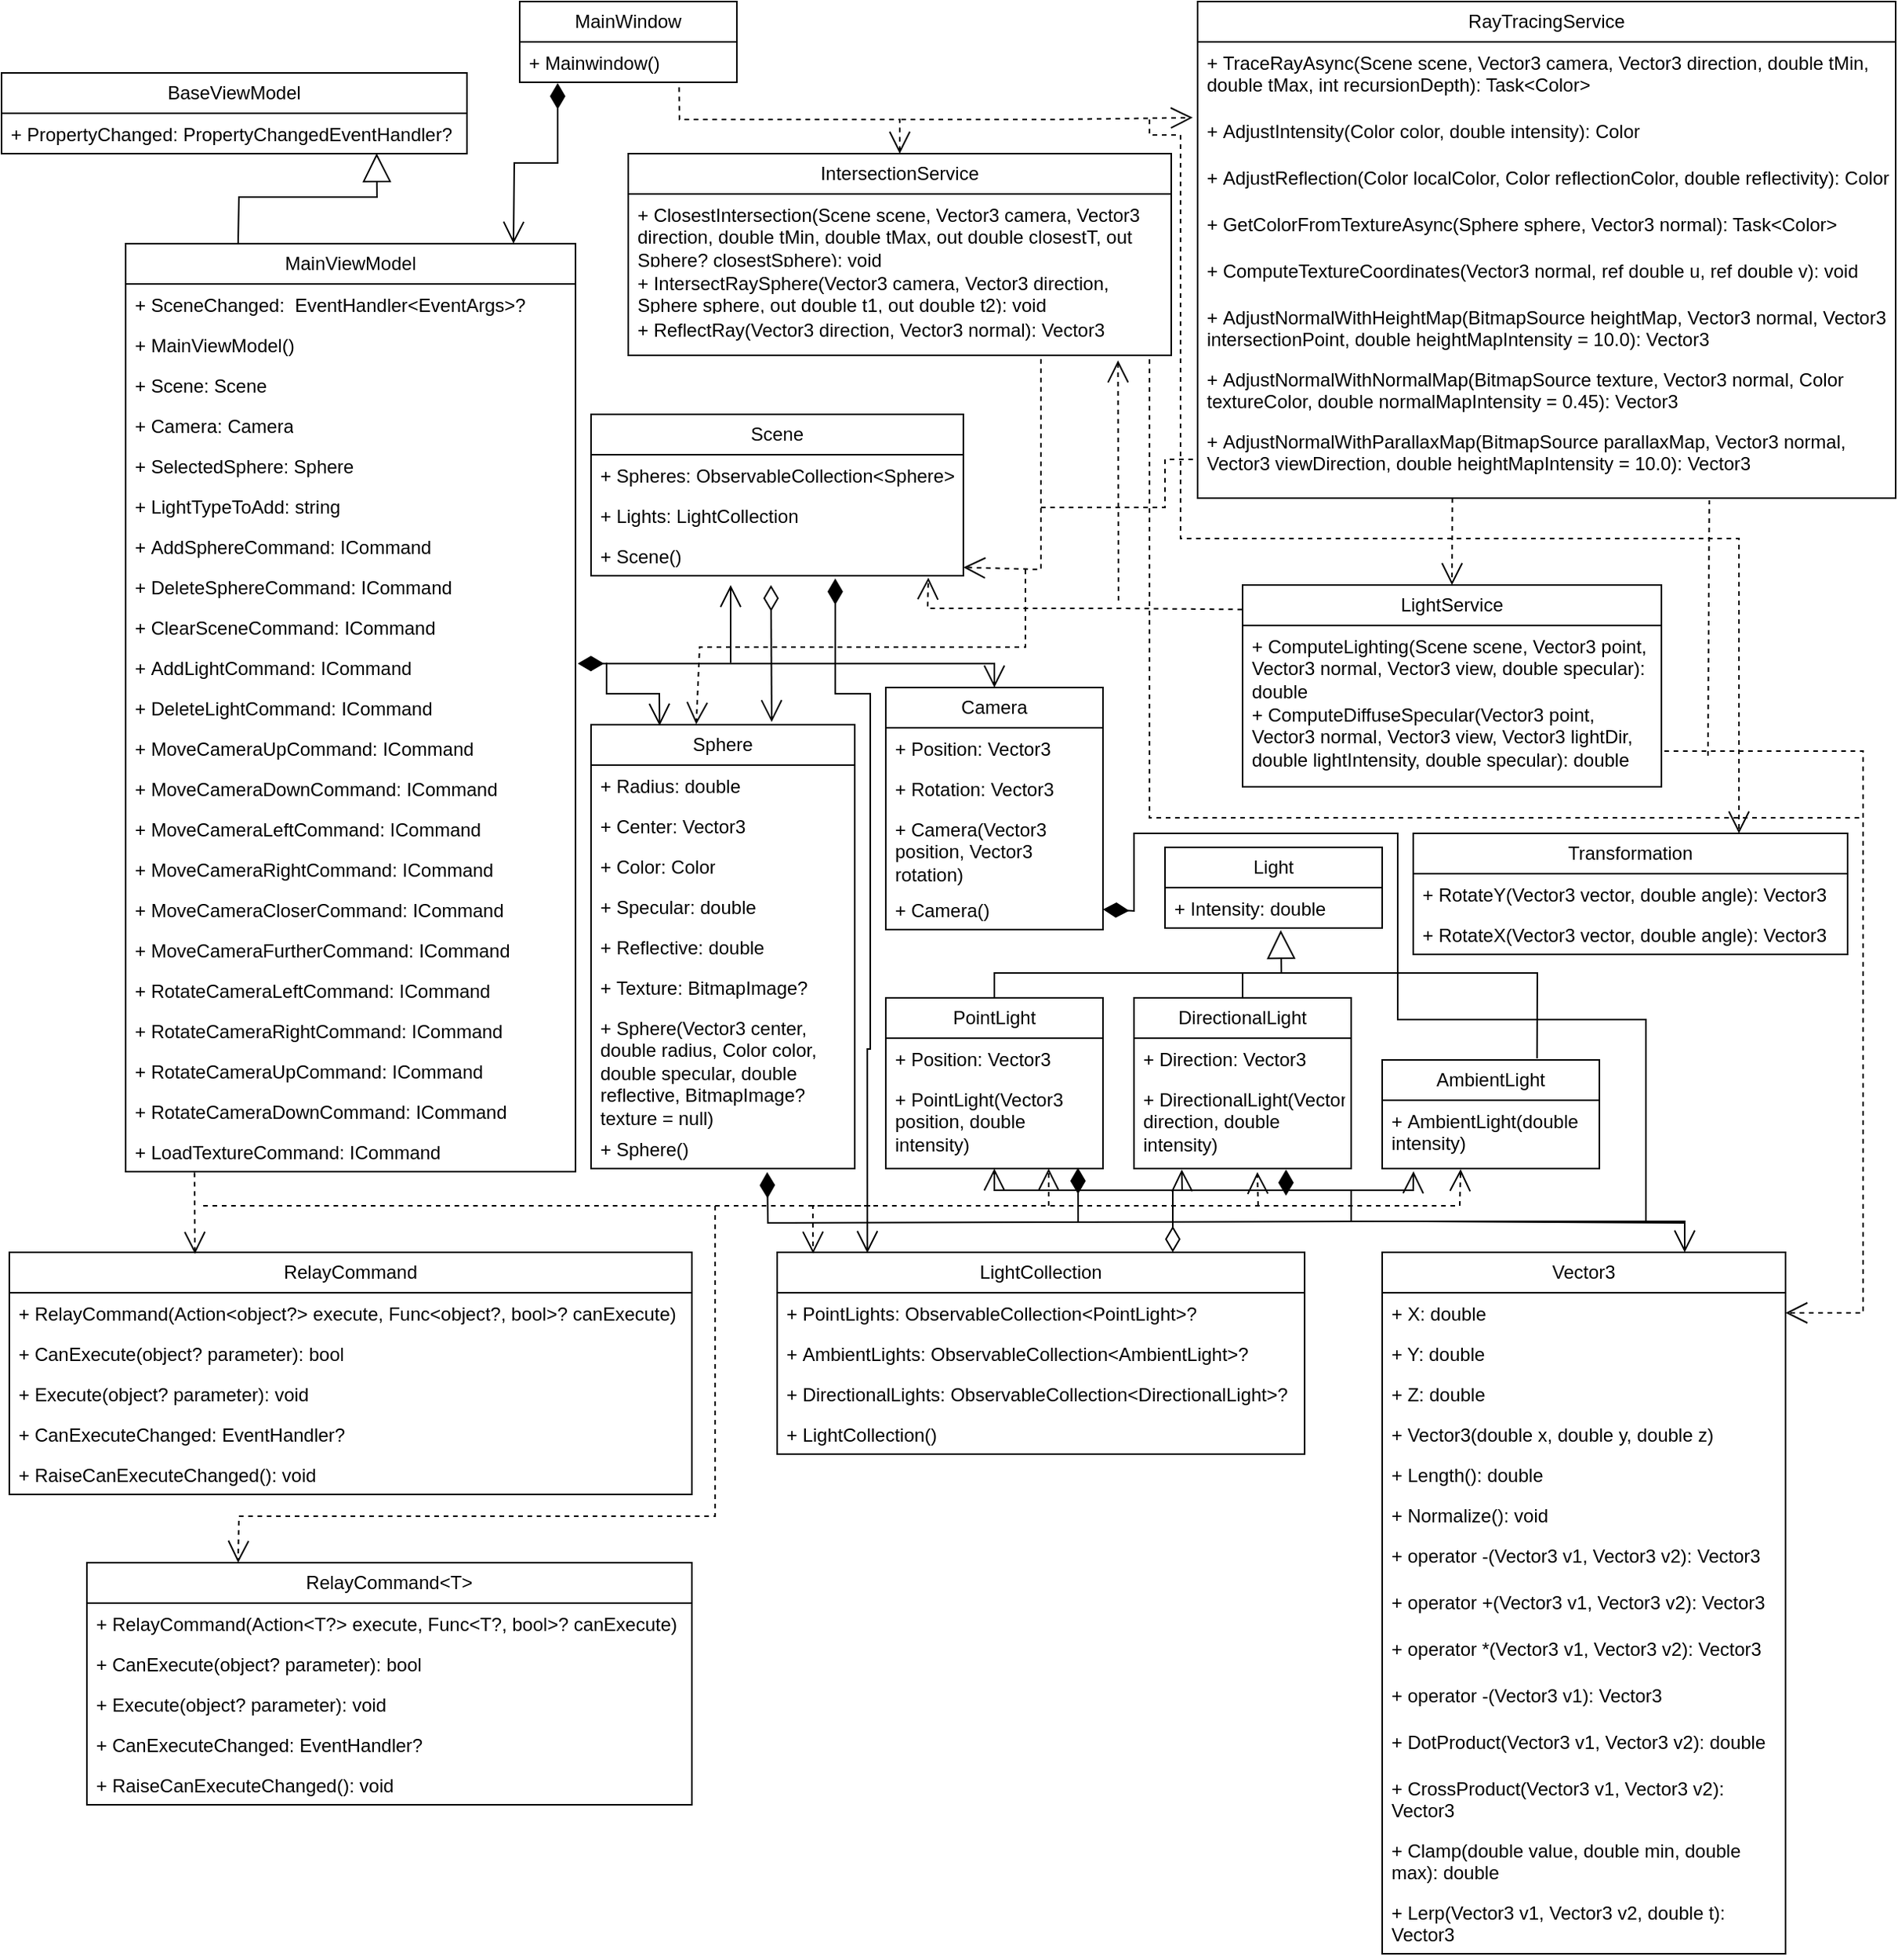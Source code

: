 <mxfile version="24.7.5">
  <diagram id="C5RBs43oDa-KdzZeNtuy" name="Page-1">
    <mxGraphModel dx="1595" dy="1095" grid="1" gridSize="10" guides="1" tooltips="1" connect="1" arrows="1" fold="1" page="1" pageScale="1" pageWidth="827" pageHeight="1169" math="0" shadow="0">
      <root>
        <mxCell id="WIyWlLk6GJQsqaUBKTNV-0" />
        <mxCell id="WIyWlLk6GJQsqaUBKTNV-1" parent="WIyWlLk6GJQsqaUBKTNV-0" />
        <mxCell id="JTHqgM4O7aG-Oe8vb5In-0" value="MainWindow" style="swimlane;fontStyle=0;childLayout=stackLayout;horizontal=1;startSize=26;fillColor=none;horizontalStack=0;resizeParent=1;resizeParentMax=0;resizeLast=0;collapsible=1;marginBottom=0;whiteSpace=wrap;html=1;" parent="WIyWlLk6GJQsqaUBKTNV-1" vertex="1">
          <mxGeometry x="354" y="14" width="140" height="52" as="geometry" />
        </mxCell>
        <mxCell id="JTHqgM4O7aG-Oe8vb5In-1" value="+ Mainwindow()" style="text;strokeColor=none;fillColor=none;align=left;verticalAlign=top;spacingLeft=4;spacingRight=4;overflow=hidden;rotatable=0;points=[[0,0.5],[1,0.5]];portConstraint=eastwest;whiteSpace=wrap;html=1;" parent="JTHqgM4O7aG-Oe8vb5In-0" vertex="1">
          <mxGeometry y="26" width="140" height="26" as="geometry" />
        </mxCell>
        <mxCell id="JTHqgM4O7aG-Oe8vb5In-4" value="" style="endArrow=open;html=1;endSize=12;startArrow=diamondThin;startSize=14;startFill=1;edgeStyle=orthogonalEdgeStyle;align=left;verticalAlign=bottom;rounded=0;exitX=0.175;exitY=1.019;exitDx=0;exitDy=0;exitPerimeter=0;" parent="WIyWlLk6GJQsqaUBKTNV-1" source="JTHqgM4O7aG-Oe8vb5In-1" edge="1">
          <mxGeometry x="-1" y="3" relative="1" as="geometry">
            <mxPoint x="340" y="410" as="sourcePoint" />
            <mxPoint x="350" y="170" as="targetPoint" />
          </mxGeometry>
        </mxCell>
        <mxCell id="JTHqgM4O7aG-Oe8vb5In-5" value="MainViewModel" style="swimlane;fontStyle=0;childLayout=stackLayout;horizontal=1;startSize=26;fillColor=none;horizontalStack=0;resizeParent=1;resizeParentMax=0;resizeLast=0;collapsible=1;marginBottom=0;whiteSpace=wrap;html=1;" parent="WIyWlLk6GJQsqaUBKTNV-1" vertex="1">
          <mxGeometry x="100" y="170" width="290" height="598" as="geometry" />
        </mxCell>
        <mxCell id="JTHqgM4O7aG-Oe8vb5In-6" value="+&amp;nbsp;SceneChanged:&amp;nbsp;&amp;nbsp;EventHandler&amp;lt;EventArgs&amp;gt;?" style="text;strokeColor=none;fillColor=none;align=left;verticalAlign=top;spacingLeft=4;spacingRight=4;overflow=hidden;rotatable=0;points=[[0,0.5],[1,0.5]];portConstraint=eastwest;whiteSpace=wrap;html=1;" parent="JTHqgM4O7aG-Oe8vb5In-5" vertex="1">
          <mxGeometry y="26" width="290" height="26" as="geometry" />
        </mxCell>
        <mxCell id="JTHqgM4O7aG-Oe8vb5In-7" value="+&amp;nbsp;MainViewModel()" style="text;strokeColor=none;fillColor=none;align=left;verticalAlign=top;spacingLeft=4;spacingRight=4;overflow=hidden;rotatable=0;points=[[0,0.5],[1,0.5]];portConstraint=eastwest;whiteSpace=wrap;html=1;" parent="JTHqgM4O7aG-Oe8vb5In-5" vertex="1">
          <mxGeometry y="52" width="290" height="26" as="geometry" />
        </mxCell>
        <mxCell id="JTHqgM4O7aG-Oe8vb5In-8" value="+&amp;nbsp;Scene:&amp;nbsp;Scene" style="text;strokeColor=none;fillColor=none;align=left;verticalAlign=top;spacingLeft=4;spacingRight=4;overflow=hidden;rotatable=0;points=[[0,0.5],[1,0.5]];portConstraint=eastwest;whiteSpace=wrap;html=1;" parent="JTHqgM4O7aG-Oe8vb5In-5" vertex="1">
          <mxGeometry y="78" width="290" height="26" as="geometry" />
        </mxCell>
        <mxCell id="JTHqgM4O7aG-Oe8vb5In-25" value="+&amp;nbsp;Camera:&amp;nbsp;Camera" style="text;strokeColor=none;fillColor=none;align=left;verticalAlign=top;spacingLeft=4;spacingRight=4;overflow=hidden;rotatable=0;points=[[0,0.5],[1,0.5]];portConstraint=eastwest;whiteSpace=wrap;html=1;" parent="JTHqgM4O7aG-Oe8vb5In-5" vertex="1">
          <mxGeometry y="104" width="290" height="26" as="geometry" />
        </mxCell>
        <mxCell id="JTHqgM4O7aG-Oe8vb5In-26" value="+&amp;nbsp;SelectedSphere: Sphere" style="text;strokeColor=none;fillColor=none;align=left;verticalAlign=top;spacingLeft=4;spacingRight=4;overflow=hidden;rotatable=0;points=[[0,0.5],[1,0.5]];portConstraint=eastwest;whiteSpace=wrap;html=1;" parent="JTHqgM4O7aG-Oe8vb5In-5" vertex="1">
          <mxGeometry y="130" width="290" height="26" as="geometry" />
        </mxCell>
        <mxCell id="JTHqgM4O7aG-Oe8vb5In-27" value="+&amp;nbsp;LightTypeToAdd: string" style="text;strokeColor=none;fillColor=none;align=left;verticalAlign=top;spacingLeft=4;spacingRight=4;overflow=hidden;rotatable=0;points=[[0,0.5],[1,0.5]];portConstraint=eastwest;whiteSpace=wrap;html=1;" parent="JTHqgM4O7aG-Oe8vb5In-5" vertex="1">
          <mxGeometry y="156" width="290" height="26" as="geometry" />
        </mxCell>
        <mxCell id="JTHqgM4O7aG-Oe8vb5In-28" value="+&amp;nbsp;AddSphereCommand: ICommand" style="text;strokeColor=none;fillColor=none;align=left;verticalAlign=top;spacingLeft=4;spacingRight=4;overflow=hidden;rotatable=0;points=[[0,0.5],[1,0.5]];portConstraint=eastwest;whiteSpace=wrap;html=1;" parent="JTHqgM4O7aG-Oe8vb5In-5" vertex="1">
          <mxGeometry y="182" width="290" height="26" as="geometry" />
        </mxCell>
        <mxCell id="JTHqgM4O7aG-Oe8vb5In-29" value="+&amp;nbsp;DeleteSphereCommand: ICommand" style="text;strokeColor=none;fillColor=none;align=left;verticalAlign=top;spacingLeft=4;spacingRight=4;overflow=hidden;rotatable=0;points=[[0,0.5],[1,0.5]];portConstraint=eastwest;whiteSpace=wrap;html=1;" parent="JTHqgM4O7aG-Oe8vb5In-5" vertex="1">
          <mxGeometry y="208" width="290" height="26" as="geometry" />
        </mxCell>
        <mxCell id="JTHqgM4O7aG-Oe8vb5In-30" value="+&amp;nbsp;ClearSceneCommand: ICommand" style="text;strokeColor=none;fillColor=none;align=left;verticalAlign=top;spacingLeft=4;spacingRight=4;overflow=hidden;rotatable=0;points=[[0,0.5],[1,0.5]];portConstraint=eastwest;whiteSpace=wrap;html=1;" parent="JTHqgM4O7aG-Oe8vb5In-5" vertex="1">
          <mxGeometry y="234" width="290" height="26" as="geometry" />
        </mxCell>
        <mxCell id="JTHqgM4O7aG-Oe8vb5In-31" value="+&amp;nbsp;AddLightCommand: ICommand" style="text;strokeColor=none;fillColor=none;align=left;verticalAlign=top;spacingLeft=4;spacingRight=4;overflow=hidden;rotatable=0;points=[[0,0.5],[1,0.5]];portConstraint=eastwest;whiteSpace=wrap;html=1;" parent="JTHqgM4O7aG-Oe8vb5In-5" vertex="1">
          <mxGeometry y="260" width="290" height="26" as="geometry" />
        </mxCell>
        <mxCell id="JTHqgM4O7aG-Oe8vb5In-32" value="+&amp;nbsp;DeleteLightCommand: ICommand" style="text;strokeColor=none;fillColor=none;align=left;verticalAlign=top;spacingLeft=4;spacingRight=4;overflow=hidden;rotatable=0;points=[[0,0.5],[1,0.5]];portConstraint=eastwest;whiteSpace=wrap;html=1;" parent="JTHqgM4O7aG-Oe8vb5In-5" vertex="1">
          <mxGeometry y="286" width="290" height="26" as="geometry" />
        </mxCell>
        <mxCell id="JTHqgM4O7aG-Oe8vb5In-33" value="+&amp;nbsp;MoveCameraUpCommand: ICommand" style="text;strokeColor=none;fillColor=none;align=left;verticalAlign=top;spacingLeft=4;spacingRight=4;overflow=hidden;rotatable=0;points=[[0,0.5],[1,0.5]];portConstraint=eastwest;whiteSpace=wrap;html=1;" parent="JTHqgM4O7aG-Oe8vb5In-5" vertex="1">
          <mxGeometry y="312" width="290" height="26" as="geometry" />
        </mxCell>
        <mxCell id="JTHqgM4O7aG-Oe8vb5In-34" value="+&amp;nbsp;MoveCameraDownCommand: ICommand" style="text;strokeColor=none;fillColor=none;align=left;verticalAlign=top;spacingLeft=4;spacingRight=4;overflow=hidden;rotatable=0;points=[[0,0.5],[1,0.5]];portConstraint=eastwest;whiteSpace=wrap;html=1;" parent="JTHqgM4O7aG-Oe8vb5In-5" vertex="1">
          <mxGeometry y="338" width="290" height="26" as="geometry" />
        </mxCell>
        <mxCell id="JTHqgM4O7aG-Oe8vb5In-35" value="+&amp;nbsp;MoveCameraLeftCommand: ICommand" style="text;strokeColor=none;fillColor=none;align=left;verticalAlign=top;spacingLeft=4;spacingRight=4;overflow=hidden;rotatable=0;points=[[0,0.5],[1,0.5]];portConstraint=eastwest;whiteSpace=wrap;html=1;" parent="JTHqgM4O7aG-Oe8vb5In-5" vertex="1">
          <mxGeometry y="364" width="290" height="26" as="geometry" />
        </mxCell>
        <mxCell id="JTHqgM4O7aG-Oe8vb5In-36" value="+&amp;nbsp;MoveCameraRightCommand: ICommand" style="text;strokeColor=none;fillColor=none;align=left;verticalAlign=top;spacingLeft=4;spacingRight=4;overflow=hidden;rotatable=0;points=[[0,0.5],[1,0.5]];portConstraint=eastwest;whiteSpace=wrap;html=1;" parent="JTHqgM4O7aG-Oe8vb5In-5" vertex="1">
          <mxGeometry y="390" width="290" height="26" as="geometry" />
        </mxCell>
        <mxCell id="JTHqgM4O7aG-Oe8vb5In-37" value="+&amp;nbsp;MoveCameraCloserCommand: ICommand" style="text;strokeColor=none;fillColor=none;align=left;verticalAlign=top;spacingLeft=4;spacingRight=4;overflow=hidden;rotatable=0;points=[[0,0.5],[1,0.5]];portConstraint=eastwest;whiteSpace=wrap;html=1;" parent="JTHqgM4O7aG-Oe8vb5In-5" vertex="1">
          <mxGeometry y="416" width="290" height="26" as="geometry" />
        </mxCell>
        <mxCell id="JTHqgM4O7aG-Oe8vb5In-38" value="+&amp;nbsp;MoveCameraFurtherCommand: ICommand" style="text;strokeColor=none;fillColor=none;align=left;verticalAlign=top;spacingLeft=4;spacingRight=4;overflow=hidden;rotatable=0;points=[[0,0.5],[1,0.5]];portConstraint=eastwest;whiteSpace=wrap;html=1;" parent="JTHqgM4O7aG-Oe8vb5In-5" vertex="1">
          <mxGeometry y="442" width="290" height="26" as="geometry" />
        </mxCell>
        <mxCell id="JTHqgM4O7aG-Oe8vb5In-39" value="+&amp;nbsp;RotateCameraLeftCommand: ICommand" style="text;strokeColor=none;fillColor=none;align=left;verticalAlign=top;spacingLeft=4;spacingRight=4;overflow=hidden;rotatable=0;points=[[0,0.5],[1,0.5]];portConstraint=eastwest;whiteSpace=wrap;html=1;" parent="JTHqgM4O7aG-Oe8vb5In-5" vertex="1">
          <mxGeometry y="468" width="290" height="26" as="geometry" />
        </mxCell>
        <mxCell id="JTHqgM4O7aG-Oe8vb5In-40" value="+&amp;nbsp;RotateCameraRightCommand: ICommand" style="text;strokeColor=none;fillColor=none;align=left;verticalAlign=top;spacingLeft=4;spacingRight=4;overflow=hidden;rotatable=0;points=[[0,0.5],[1,0.5]];portConstraint=eastwest;whiteSpace=wrap;html=1;" parent="JTHqgM4O7aG-Oe8vb5In-5" vertex="1">
          <mxGeometry y="494" width="290" height="26" as="geometry" />
        </mxCell>
        <mxCell id="JTHqgM4O7aG-Oe8vb5In-41" value="+&amp;nbsp;RotateCameraUpCommand: ICommand" style="text;strokeColor=none;fillColor=none;align=left;verticalAlign=top;spacingLeft=4;spacingRight=4;overflow=hidden;rotatable=0;points=[[0,0.5],[1,0.5]];portConstraint=eastwest;whiteSpace=wrap;html=1;" parent="JTHqgM4O7aG-Oe8vb5In-5" vertex="1">
          <mxGeometry y="520" width="290" height="26" as="geometry" />
        </mxCell>
        <mxCell id="JTHqgM4O7aG-Oe8vb5In-42" value="+&amp;nbsp;RotateCameraDownCommand: ICommand" style="text;strokeColor=none;fillColor=none;align=left;verticalAlign=top;spacingLeft=4;spacingRight=4;overflow=hidden;rotatable=0;points=[[0,0.5],[1,0.5]];portConstraint=eastwest;whiteSpace=wrap;html=1;" parent="JTHqgM4O7aG-Oe8vb5In-5" vertex="1">
          <mxGeometry y="546" width="290" height="26" as="geometry" />
        </mxCell>
        <mxCell id="JTHqgM4O7aG-Oe8vb5In-43" value="+&amp;nbsp;LoadTextureCommand: ICommand" style="text;strokeColor=none;fillColor=none;align=left;verticalAlign=top;spacingLeft=4;spacingRight=4;overflow=hidden;rotatable=0;points=[[0,0.5],[1,0.5]];portConstraint=eastwest;whiteSpace=wrap;html=1;" parent="JTHqgM4O7aG-Oe8vb5In-5" vertex="1">
          <mxGeometry y="572" width="290" height="26" as="geometry" />
        </mxCell>
        <mxCell id="JTHqgM4O7aG-Oe8vb5In-9" value="IntersectionService" style="swimlane;fontStyle=0;childLayout=stackLayout;horizontal=1;startSize=26;fillColor=none;horizontalStack=0;resizeParent=1;resizeParentMax=0;resizeLast=0;collapsible=1;marginBottom=0;whiteSpace=wrap;html=1;" parent="WIyWlLk6GJQsqaUBKTNV-1" vertex="1">
          <mxGeometry x="424" y="112" width="350" height="130" as="geometry" />
        </mxCell>
        <mxCell id="JTHqgM4O7aG-Oe8vb5In-10" value="+&amp;nbsp;&lt;span style=&quot;background-color: initial;&quot;&gt;ClosestIntersection(Scene scene, Vector3 camera, Vector3 direction, double tMin, double tMax, out double closestT, out Sphere? closestSphere): void&lt;/span&gt;&lt;div&gt;&amp;nbsp; &amp;nbsp; &amp;nbsp; &amp;nbsp;&amp;nbsp;&lt;/div&gt;" style="text;strokeColor=none;fillColor=none;align=left;verticalAlign=top;spacingLeft=4;spacingRight=4;overflow=hidden;rotatable=0;points=[[0,0.5],[1,0.5]];portConstraint=eastwest;whiteSpace=wrap;html=1;" parent="JTHqgM4O7aG-Oe8vb5In-9" vertex="1">
          <mxGeometry y="26" width="350" height="44" as="geometry" />
        </mxCell>
        <mxCell id="JTHqgM4O7aG-Oe8vb5In-11" value="+&amp;nbsp;IntersectRaySphere(Vector3 camera, Vector3 direction, Sphere sphere, out double t1, out double t2): void" style="text;strokeColor=none;fillColor=none;align=left;verticalAlign=top;spacingLeft=4;spacingRight=4;overflow=hidden;rotatable=0;points=[[0,0.5],[1,0.5]];portConstraint=eastwest;whiteSpace=wrap;html=1;" parent="JTHqgM4O7aG-Oe8vb5In-9" vertex="1">
          <mxGeometry y="70" width="350" height="30" as="geometry" />
        </mxCell>
        <mxCell id="JTHqgM4O7aG-Oe8vb5In-12" value="+&amp;nbsp;ReflectRay(Vector3 direction, Vector3 normal): Vector3" style="text;strokeColor=none;fillColor=none;align=left;verticalAlign=top;spacingLeft=4;spacingRight=4;overflow=hidden;rotatable=0;points=[[0,0.5],[1,0.5]];portConstraint=eastwest;whiteSpace=wrap;html=1;" parent="JTHqgM4O7aG-Oe8vb5In-9" vertex="1">
          <mxGeometry y="100" width="350" height="30" as="geometry" />
        </mxCell>
        <mxCell id="JTHqgM4O7aG-Oe8vb5In-13" value="RayTracingService" style="swimlane;fontStyle=0;childLayout=stackLayout;horizontal=1;startSize=26;fillColor=none;horizontalStack=0;resizeParent=1;resizeParentMax=0;resizeLast=0;collapsible=1;marginBottom=0;whiteSpace=wrap;html=1;" parent="WIyWlLk6GJQsqaUBKTNV-1" vertex="1">
          <mxGeometry x="791" y="14" width="450" height="320" as="geometry" />
        </mxCell>
        <mxCell id="JTHqgM4O7aG-Oe8vb5In-14" value="+&amp;nbsp;TraceRayAsync(Scene scene, Vector3 camera, Vector3 direction, double tMin, double tMax, int recursionDepth): Task&amp;lt;Color&amp;gt;" style="text;strokeColor=none;fillColor=none;align=left;verticalAlign=top;spacingLeft=4;spacingRight=4;overflow=hidden;rotatable=0;points=[[0,0.5],[1,0.5]];portConstraint=eastwest;whiteSpace=wrap;html=1;" parent="JTHqgM4O7aG-Oe8vb5In-13" vertex="1">
          <mxGeometry y="26" width="450" height="44" as="geometry" />
        </mxCell>
        <mxCell id="uJe-dUnCVkuec9t_1jfI-3" value="+&amp;nbsp;AdjustIntensity(Color color, double intensity): Color" style="text;strokeColor=none;fillColor=none;align=left;verticalAlign=top;spacingLeft=4;spacingRight=4;overflow=hidden;rotatable=0;points=[[0,0.5],[1,0.5]];portConstraint=eastwest;whiteSpace=wrap;html=1;" vertex="1" parent="JTHqgM4O7aG-Oe8vb5In-13">
          <mxGeometry y="70" width="450" height="30" as="geometry" />
        </mxCell>
        <mxCell id="uJe-dUnCVkuec9t_1jfI-4" value="+&amp;nbsp;AdjustReflection(Color localColor, Color reflectionColor, double reflectivity): Color" style="text;strokeColor=none;fillColor=none;align=left;verticalAlign=top;spacingLeft=4;spacingRight=4;overflow=hidden;rotatable=0;points=[[0,0.5],[1,0.5]];portConstraint=eastwest;whiteSpace=wrap;html=1;" vertex="1" parent="JTHqgM4O7aG-Oe8vb5In-13">
          <mxGeometry y="100" width="450" height="30" as="geometry" />
        </mxCell>
        <mxCell id="uJe-dUnCVkuec9t_1jfI-5" value="+&amp;nbsp;GetColorFromTextureAsync(Sphere sphere, Vector3 normal): Task&amp;lt;Color&amp;gt;" style="text;strokeColor=none;fillColor=none;align=left;verticalAlign=top;spacingLeft=4;spacingRight=4;overflow=hidden;rotatable=0;points=[[0,0.5],[1,0.5]];portConstraint=eastwest;whiteSpace=wrap;html=1;" vertex="1" parent="JTHqgM4O7aG-Oe8vb5In-13">
          <mxGeometry y="130" width="450" height="30" as="geometry" />
        </mxCell>
        <mxCell id="uJe-dUnCVkuec9t_1jfI-6" value="+&amp;nbsp;ComputeTextureCoordinates(Vector3 normal, ref double u, ref double v): void" style="text;strokeColor=none;fillColor=none;align=left;verticalAlign=top;spacingLeft=4;spacingRight=4;overflow=hidden;rotatable=0;points=[[0,0.5],[1,0.5]];portConstraint=eastwest;whiteSpace=wrap;html=1;" vertex="1" parent="JTHqgM4O7aG-Oe8vb5In-13">
          <mxGeometry y="160" width="450" height="30" as="geometry" />
        </mxCell>
        <mxCell id="uJe-dUnCVkuec9t_1jfI-7" value="+&amp;nbsp;AdjustNormalWithHeightMap(BitmapSource heightMap, Vector3 normal, Vector3 intersectionPoint, double heightMapIntensity = 10.0): Vector3" style="text;strokeColor=none;fillColor=none;align=left;verticalAlign=top;spacingLeft=4;spacingRight=4;overflow=hidden;rotatable=0;points=[[0,0.5],[1,0.5]];portConstraint=eastwest;whiteSpace=wrap;html=1;" vertex="1" parent="JTHqgM4O7aG-Oe8vb5In-13">
          <mxGeometry y="190" width="450" height="40" as="geometry" />
        </mxCell>
        <mxCell id="uJe-dUnCVkuec9t_1jfI-8" value="+&amp;nbsp;AdjustNormalWithNormalMap(BitmapSource texture, Vector3 normal, Color textureColor, double normalMapIntensity = 0.45): Vector3" style="text;strokeColor=none;fillColor=none;align=left;verticalAlign=top;spacingLeft=4;spacingRight=4;overflow=hidden;rotatable=0;points=[[0,0.5],[1,0.5]];portConstraint=eastwest;whiteSpace=wrap;html=1;" vertex="1" parent="JTHqgM4O7aG-Oe8vb5In-13">
          <mxGeometry y="230" width="450" height="40" as="geometry" />
        </mxCell>
        <mxCell id="uJe-dUnCVkuec9t_1jfI-9" value="+&amp;nbsp;AdjustNormalWithParallaxMap(BitmapSource parallaxMap, Vector3 normal, Vector3 viewDirection, double heightMapIntensity = 10.0): Vector3" style="text;strokeColor=none;fillColor=none;align=left;verticalAlign=top;spacingLeft=4;spacingRight=4;overflow=hidden;rotatable=0;points=[[0,0.5],[1,0.5]];portConstraint=eastwest;whiteSpace=wrap;html=1;" vertex="1" parent="JTHqgM4O7aG-Oe8vb5In-13">
          <mxGeometry y="270" width="450" height="50" as="geometry" />
        </mxCell>
        <mxCell id="JTHqgM4O7aG-Oe8vb5In-17" value="" style="endArrow=open;endSize=12;dashed=1;html=1;rounded=0;exitX=0.734;exitY=1.123;exitDx=0;exitDy=0;exitPerimeter=0;entryX=0.5;entryY=0;entryDx=0;entryDy=0;" parent="WIyWlLk6GJQsqaUBKTNV-1" source="JTHqgM4O7aG-Oe8vb5In-1" target="JTHqgM4O7aG-Oe8vb5In-9" edge="1">
          <mxGeometry width="160" relative="1" as="geometry">
            <mxPoint x="380" y="260" as="sourcePoint" />
            <mxPoint x="540" y="260" as="targetPoint" />
            <Array as="points">
              <mxPoint x="457" y="90" />
              <mxPoint x="599" y="90" />
            </Array>
          </mxGeometry>
        </mxCell>
        <mxCell id="JTHqgM4O7aG-Oe8vb5In-18" value="" style="endArrow=open;endSize=12;dashed=1;html=1;rounded=0;entryX=-0.007;entryY=0.16;entryDx=0;entryDy=0;entryPerimeter=0;" parent="WIyWlLk6GJQsqaUBKTNV-1" target="uJe-dUnCVkuec9t_1jfI-3" edge="1">
          <mxGeometry width="160" relative="1" as="geometry">
            <mxPoint x="600" y="90" as="sourcePoint" />
            <mxPoint x="700" y="40" as="targetPoint" />
            <Array as="points">
              <mxPoint x="700" y="90" />
            </Array>
          </mxGeometry>
        </mxCell>
        <mxCell id="JTHqgM4O7aG-Oe8vb5In-19" value="BaseViewModel" style="swimlane;fontStyle=0;childLayout=stackLayout;horizontal=1;startSize=26;fillColor=none;horizontalStack=0;resizeParent=1;resizeParentMax=0;resizeLast=0;collapsible=1;marginBottom=0;whiteSpace=wrap;html=1;" parent="WIyWlLk6GJQsqaUBKTNV-1" vertex="1">
          <mxGeometry x="20" y="60" width="300" height="52" as="geometry" />
        </mxCell>
        <mxCell id="JTHqgM4O7aG-Oe8vb5In-20" value="+&amp;nbsp;PropertyChanged: PropertyChangedEventHandler?" style="text;strokeColor=none;fillColor=none;align=left;verticalAlign=top;spacingLeft=4;spacingRight=4;overflow=hidden;rotatable=0;points=[[0,0.5],[1,0.5]];portConstraint=eastwest;whiteSpace=wrap;html=1;" parent="JTHqgM4O7aG-Oe8vb5In-19" vertex="1">
          <mxGeometry y="26" width="300" height="26" as="geometry" />
        </mxCell>
        <mxCell id="JTHqgM4O7aG-Oe8vb5In-23" value="" style="endArrow=block;endSize=16;endFill=0;html=1;rounded=0;entryX=0.806;entryY=0.991;entryDx=0;entryDy=0;entryPerimeter=0;exitX=0.25;exitY=0;exitDx=0;exitDy=0;" parent="WIyWlLk6GJQsqaUBKTNV-1" source="JTHqgM4O7aG-Oe8vb5In-5" target="JTHqgM4O7aG-Oe8vb5In-20" edge="1">
          <mxGeometry width="160" relative="1" as="geometry">
            <mxPoint x="250" y="270" as="sourcePoint" />
            <mxPoint x="410" y="270" as="targetPoint" />
            <Array as="points">
              <mxPoint x="173" y="140" />
              <mxPoint x="262" y="140" />
            </Array>
          </mxGeometry>
        </mxCell>
        <mxCell id="JTHqgM4O7aG-Oe8vb5In-44" value="Scene" style="swimlane;fontStyle=0;childLayout=stackLayout;horizontal=1;startSize=26;fillColor=none;horizontalStack=0;resizeParent=1;resizeParentMax=0;resizeLast=0;collapsible=1;marginBottom=0;whiteSpace=wrap;html=1;" parent="WIyWlLk6GJQsqaUBKTNV-1" vertex="1">
          <mxGeometry x="400" y="280" width="240" height="104" as="geometry" />
        </mxCell>
        <mxCell id="JTHqgM4O7aG-Oe8vb5In-45" value="+&amp;nbsp;Spheres:&amp;nbsp;ObservableCollection&amp;lt;Sphere&amp;gt;" style="text;strokeColor=none;fillColor=none;align=left;verticalAlign=top;spacingLeft=4;spacingRight=4;overflow=hidden;rotatable=0;points=[[0,0.5],[1,0.5]];portConstraint=eastwest;whiteSpace=wrap;html=1;" parent="JTHqgM4O7aG-Oe8vb5In-44" vertex="1">
          <mxGeometry y="26" width="240" height="26" as="geometry" />
        </mxCell>
        <mxCell id="JTHqgM4O7aG-Oe8vb5In-46" value="+&amp;nbsp;Lights: LightCollection" style="text;strokeColor=none;fillColor=none;align=left;verticalAlign=top;spacingLeft=4;spacingRight=4;overflow=hidden;rotatable=0;points=[[0,0.5],[1,0.5]];portConstraint=eastwest;whiteSpace=wrap;html=1;" parent="JTHqgM4O7aG-Oe8vb5In-44" vertex="1">
          <mxGeometry y="52" width="240" height="26" as="geometry" />
        </mxCell>
        <mxCell id="F7UIVRUvbUP-5xX48rUN-0" value="+&amp;nbsp;Scene()" style="text;strokeColor=none;fillColor=none;align=left;verticalAlign=top;spacingLeft=4;spacingRight=4;overflow=hidden;rotatable=0;points=[[0,0.5],[1,0.5]];portConstraint=eastwest;whiteSpace=wrap;html=1;" parent="JTHqgM4O7aG-Oe8vb5In-44" vertex="1">
          <mxGeometry y="78" width="240" height="26" as="geometry" />
        </mxCell>
        <mxCell id="JTHqgM4O7aG-Oe8vb5In-48" value="Camera" style="swimlane;fontStyle=0;childLayout=stackLayout;horizontal=1;startSize=26;fillColor=none;horizontalStack=0;resizeParent=1;resizeParentMax=0;resizeLast=0;collapsible=1;marginBottom=0;whiteSpace=wrap;html=1;" parent="WIyWlLk6GJQsqaUBKTNV-1" vertex="1">
          <mxGeometry x="590" y="456" width="140" height="156" as="geometry" />
        </mxCell>
        <mxCell id="JTHqgM4O7aG-Oe8vb5In-49" value="+&amp;nbsp;Position: Vector3" style="text;strokeColor=none;fillColor=none;align=left;verticalAlign=top;spacingLeft=4;spacingRight=4;overflow=hidden;rotatable=0;points=[[0,0.5],[1,0.5]];portConstraint=eastwest;whiteSpace=wrap;html=1;" parent="JTHqgM4O7aG-Oe8vb5In-48" vertex="1">
          <mxGeometry y="26" width="140" height="26" as="geometry" />
        </mxCell>
        <mxCell id="JTHqgM4O7aG-Oe8vb5In-50" value="+&amp;nbsp;Rotation: Vector3" style="text;strokeColor=none;fillColor=none;align=left;verticalAlign=top;spacingLeft=4;spacingRight=4;overflow=hidden;rotatable=0;points=[[0,0.5],[1,0.5]];portConstraint=eastwest;whiteSpace=wrap;html=1;" parent="JTHqgM4O7aG-Oe8vb5In-48" vertex="1">
          <mxGeometry y="52" width="140" height="26" as="geometry" />
        </mxCell>
        <mxCell id="JTHqgM4O7aG-Oe8vb5In-51" value="+&amp;nbsp;Camera(Vector3 position, Vector3 rotation)" style="text;strokeColor=none;fillColor=none;align=left;verticalAlign=top;spacingLeft=4;spacingRight=4;overflow=hidden;rotatable=0;points=[[0,0.5],[1,0.5]];portConstraint=eastwest;whiteSpace=wrap;html=1;" parent="JTHqgM4O7aG-Oe8vb5In-48" vertex="1">
          <mxGeometry y="78" width="140" height="52" as="geometry" />
        </mxCell>
        <mxCell id="JTHqgM4O7aG-Oe8vb5In-79" value="+ Camera()" style="text;strokeColor=none;fillColor=none;align=left;verticalAlign=top;spacingLeft=4;spacingRight=4;overflow=hidden;rotatable=0;points=[[0,0.5],[1,0.5]];portConstraint=eastwest;whiteSpace=wrap;html=1;" parent="JTHqgM4O7aG-Oe8vb5In-48" vertex="1">
          <mxGeometry y="130" width="140" height="26" as="geometry" />
        </mxCell>
        <mxCell id="JTHqgM4O7aG-Oe8vb5In-52" value="Sphere" style="swimlane;fontStyle=0;childLayout=stackLayout;horizontal=1;startSize=26;fillColor=none;horizontalStack=0;resizeParent=1;resizeParentMax=0;resizeLast=0;collapsible=1;marginBottom=0;whiteSpace=wrap;html=1;" parent="WIyWlLk6GJQsqaUBKTNV-1" vertex="1">
          <mxGeometry x="400" y="480" width="170" height="286" as="geometry" />
        </mxCell>
        <mxCell id="JTHqgM4O7aG-Oe8vb5In-53" value="+&amp;nbsp;Radius: double" style="text;strokeColor=none;fillColor=none;align=left;verticalAlign=top;spacingLeft=4;spacingRight=4;overflow=hidden;rotatable=0;points=[[0,0.5],[1,0.5]];portConstraint=eastwest;whiteSpace=wrap;html=1;" parent="JTHqgM4O7aG-Oe8vb5In-52" vertex="1">
          <mxGeometry y="26" width="170" height="26" as="geometry" />
        </mxCell>
        <mxCell id="JTHqgM4O7aG-Oe8vb5In-106" value="+&amp;nbsp;Center: Vector3" style="text;strokeColor=none;fillColor=none;align=left;verticalAlign=top;spacingLeft=4;spacingRight=4;overflow=hidden;rotatable=0;points=[[0,0.5],[1,0.5]];portConstraint=eastwest;whiteSpace=wrap;html=1;" parent="JTHqgM4O7aG-Oe8vb5In-52" vertex="1">
          <mxGeometry y="52" width="170" height="26" as="geometry" />
        </mxCell>
        <mxCell id="JTHqgM4O7aG-Oe8vb5In-107" value="+&amp;nbsp;Color:&amp;nbsp;Color" style="text;strokeColor=none;fillColor=none;align=left;verticalAlign=top;spacingLeft=4;spacingRight=4;overflow=hidden;rotatable=0;points=[[0,0.5],[1,0.5]];portConstraint=eastwest;whiteSpace=wrap;html=1;" parent="JTHqgM4O7aG-Oe8vb5In-52" vertex="1">
          <mxGeometry y="78" width="170" height="26" as="geometry" />
        </mxCell>
        <mxCell id="JTHqgM4O7aG-Oe8vb5In-108" value="+&amp;nbsp;Specular: double" style="text;strokeColor=none;fillColor=none;align=left;verticalAlign=top;spacingLeft=4;spacingRight=4;overflow=hidden;rotatable=0;points=[[0,0.5],[1,0.5]];portConstraint=eastwest;whiteSpace=wrap;html=1;" parent="JTHqgM4O7aG-Oe8vb5In-52" vertex="1">
          <mxGeometry y="104" width="170" height="26" as="geometry" />
        </mxCell>
        <mxCell id="JTHqgM4O7aG-Oe8vb5In-109" value="+&amp;nbsp;Reflective: double" style="text;strokeColor=none;fillColor=none;align=left;verticalAlign=top;spacingLeft=4;spacingRight=4;overflow=hidden;rotatable=0;points=[[0,0.5],[1,0.5]];portConstraint=eastwest;whiteSpace=wrap;html=1;" parent="JTHqgM4O7aG-Oe8vb5In-52" vertex="1">
          <mxGeometry y="130" width="170" height="26" as="geometry" />
        </mxCell>
        <mxCell id="JTHqgM4O7aG-Oe8vb5In-111" value="+&amp;nbsp;Texture: BitmapImage?" style="text;strokeColor=none;fillColor=none;align=left;verticalAlign=top;spacingLeft=4;spacingRight=4;overflow=hidden;rotatable=0;points=[[0,0.5],[1,0.5]];portConstraint=eastwest;whiteSpace=wrap;html=1;" parent="JTHqgM4O7aG-Oe8vb5In-52" vertex="1">
          <mxGeometry y="156" width="170" height="26" as="geometry" />
        </mxCell>
        <mxCell id="F7UIVRUvbUP-5xX48rUN-37" value="+&amp;nbsp;Sphere(Vector3 center, double radius, Color color, double specular, double reflective, BitmapImage? texture = null)" style="text;strokeColor=none;fillColor=none;align=left;verticalAlign=top;spacingLeft=4;spacingRight=4;overflow=hidden;rotatable=0;points=[[0,0.5],[1,0.5]];portConstraint=eastwest;whiteSpace=wrap;html=1;" parent="JTHqgM4O7aG-Oe8vb5In-52" vertex="1">
          <mxGeometry y="182" width="170" height="78" as="geometry" />
        </mxCell>
        <mxCell id="F7UIVRUvbUP-5xX48rUN-38" value="+&amp;nbsp;Sphere()" style="text;strokeColor=none;fillColor=none;align=left;verticalAlign=top;spacingLeft=4;spacingRight=4;overflow=hidden;rotatable=0;points=[[0,0.5],[1,0.5]];portConstraint=eastwest;whiteSpace=wrap;html=1;" parent="JTHqgM4O7aG-Oe8vb5In-52" vertex="1">
          <mxGeometry y="260" width="170" height="26" as="geometry" />
        </mxCell>
        <mxCell id="JTHqgM4O7aG-Oe8vb5In-56" value="LightCollection" style="swimlane;fontStyle=0;childLayout=stackLayout;horizontal=1;startSize=26;fillColor=none;horizontalStack=0;resizeParent=1;resizeParentMax=0;resizeLast=0;collapsible=1;marginBottom=0;whiteSpace=wrap;html=1;" parent="WIyWlLk6GJQsqaUBKTNV-1" vertex="1">
          <mxGeometry x="520" y="820" width="340" height="130" as="geometry" />
        </mxCell>
        <mxCell id="JTHqgM4O7aG-Oe8vb5In-57" value="+&amp;nbsp;PointLights:&amp;nbsp;ObservableCollection&amp;lt;PointLight&amp;gt;?" style="text;strokeColor=none;fillColor=none;align=left;verticalAlign=top;spacingLeft=4;spacingRight=4;overflow=hidden;rotatable=0;points=[[0,0.5],[1,0.5]];portConstraint=eastwest;whiteSpace=wrap;html=1;" parent="JTHqgM4O7aG-Oe8vb5In-56" vertex="1">
          <mxGeometry y="26" width="340" height="26" as="geometry" />
        </mxCell>
        <mxCell id="JTHqgM4O7aG-Oe8vb5In-86" value="+&amp;nbsp;AmbientLights:&amp;nbsp;ObservableCollection&amp;lt;AmbientLight&amp;gt;?" style="text;strokeColor=none;fillColor=none;align=left;verticalAlign=top;spacingLeft=4;spacingRight=4;overflow=hidden;rotatable=0;points=[[0,0.5],[1,0.5]];portConstraint=eastwest;whiteSpace=wrap;html=1;" parent="JTHqgM4O7aG-Oe8vb5In-56" vertex="1">
          <mxGeometry y="52" width="340" height="26" as="geometry" />
        </mxCell>
        <mxCell id="JTHqgM4O7aG-Oe8vb5In-87" value="+&amp;nbsp;DirectionalLights:&amp;nbsp;ObservableCollection&amp;lt;DirectionalLight&amp;gt;?" style="text;strokeColor=none;fillColor=none;align=left;verticalAlign=top;spacingLeft=4;spacingRight=4;overflow=hidden;rotatable=0;points=[[0,0.5],[1,0.5]];portConstraint=eastwest;whiteSpace=wrap;html=1;" parent="JTHqgM4O7aG-Oe8vb5In-56" vertex="1">
          <mxGeometry y="78" width="340" height="26" as="geometry" />
        </mxCell>
        <mxCell id="F7UIVRUvbUP-5xX48rUN-30" value="+&amp;nbsp;LightCollection()" style="text;strokeColor=none;fillColor=none;align=left;verticalAlign=top;spacingLeft=4;spacingRight=4;overflow=hidden;rotatable=0;points=[[0,0.5],[1,0.5]];portConstraint=eastwest;whiteSpace=wrap;html=1;" parent="JTHqgM4O7aG-Oe8vb5In-56" vertex="1">
          <mxGeometry y="104" width="340" height="26" as="geometry" />
        </mxCell>
        <mxCell id="JTHqgM4O7aG-Oe8vb5In-60" value="" style="endArrow=open;html=1;endSize=12;startArrow=diamondThin;startSize=14;startFill=1;edgeStyle=orthogonalEdgeStyle;align=left;verticalAlign=bottom;rounded=0;entryX=0.5;entryY=0;entryDx=0;entryDy=0;exitX=1.005;exitY=0.408;exitDx=0;exitDy=0;exitPerimeter=0;" parent="WIyWlLk6GJQsqaUBKTNV-1" source="JTHqgM4O7aG-Oe8vb5In-31" target="JTHqgM4O7aG-Oe8vb5In-48" edge="1">
          <mxGeometry x="-0.889" y="-6" relative="1" as="geometry">
            <mxPoint x="420" y="600" as="sourcePoint" />
            <mxPoint x="580" y="600" as="targetPoint" />
            <mxPoint as="offset" />
          </mxGeometry>
        </mxCell>
        <mxCell id="JTHqgM4O7aG-Oe8vb5In-61" value="" style="endArrow=open;endFill=1;endSize=12;html=1;rounded=0;entryX=0.375;entryY=1.231;entryDx=0;entryDy=0;entryPerimeter=0;" parent="WIyWlLk6GJQsqaUBKTNV-1" target="F7UIVRUvbUP-5xX48rUN-0" edge="1">
          <mxGeometry width="160" relative="1" as="geometry">
            <mxPoint x="490" y="440" as="sourcePoint" />
            <mxPoint x="490" y="418" as="targetPoint" />
          </mxGeometry>
        </mxCell>
        <mxCell id="JTHqgM4O7aG-Oe8vb5In-62" value="" style="endArrow=open;endFill=1;endSize=12;html=1;rounded=0;entryX=0.26;entryY=0.002;entryDx=0;entryDy=0;entryPerimeter=0;" parent="WIyWlLk6GJQsqaUBKTNV-1" target="JTHqgM4O7aG-Oe8vb5In-52" edge="1">
          <mxGeometry width="160" relative="1" as="geometry">
            <mxPoint x="410" y="440" as="sourcePoint" />
            <mxPoint x="600" y="610" as="targetPoint" />
            <Array as="points">
              <mxPoint x="410" y="460" />
              <mxPoint x="444" y="460" />
            </Array>
          </mxGeometry>
        </mxCell>
        <mxCell id="JTHqgM4O7aG-Oe8vb5In-63" value="RelayCommand" style="swimlane;fontStyle=0;childLayout=stackLayout;horizontal=1;startSize=26;fillColor=none;horizontalStack=0;resizeParent=1;resizeParentMax=0;resizeLast=0;collapsible=1;marginBottom=0;whiteSpace=wrap;html=1;" parent="WIyWlLk6GJQsqaUBKTNV-1" vertex="1">
          <mxGeometry x="25" y="820" width="440" height="156" as="geometry" />
        </mxCell>
        <mxCell id="JTHqgM4O7aG-Oe8vb5In-64" value="+&amp;nbsp;RelayCommand(Action&amp;lt;object?&amp;gt; execute, Func&amp;lt;object?, bool&amp;gt;? canExecute)" style="text;strokeColor=none;fillColor=none;align=left;verticalAlign=top;spacingLeft=4;spacingRight=4;overflow=hidden;rotatable=0;points=[[0,0.5],[1,0.5]];portConstraint=eastwest;whiteSpace=wrap;html=1;" parent="JTHqgM4O7aG-Oe8vb5In-63" vertex="1">
          <mxGeometry y="26" width="440" height="26" as="geometry" />
        </mxCell>
        <mxCell id="JTHqgM4O7aG-Oe8vb5In-65" value="+&amp;nbsp;CanExecute(object? parameter): bool" style="text;strokeColor=none;fillColor=none;align=left;verticalAlign=top;spacingLeft=4;spacingRight=4;overflow=hidden;rotatable=0;points=[[0,0.5],[1,0.5]];portConstraint=eastwest;whiteSpace=wrap;html=1;" parent="JTHqgM4O7aG-Oe8vb5In-63" vertex="1">
          <mxGeometry y="52" width="440" height="26" as="geometry" />
        </mxCell>
        <mxCell id="JTHqgM4O7aG-Oe8vb5In-66" value="+&amp;nbsp;Execute(object? parameter): void" style="text;strokeColor=none;fillColor=none;align=left;verticalAlign=top;spacingLeft=4;spacingRight=4;overflow=hidden;rotatable=0;points=[[0,0.5],[1,0.5]];portConstraint=eastwest;whiteSpace=wrap;html=1;" parent="JTHqgM4O7aG-Oe8vb5In-63" vertex="1">
          <mxGeometry y="78" width="440" height="26" as="geometry" />
        </mxCell>
        <mxCell id="JTHqgM4O7aG-Oe8vb5In-68" value="+&amp;nbsp;CanExecuteChanged: EventHandler?" style="text;strokeColor=none;fillColor=none;align=left;verticalAlign=top;spacingLeft=4;spacingRight=4;overflow=hidden;rotatable=0;points=[[0,0.5],[1,0.5]];portConstraint=eastwest;whiteSpace=wrap;html=1;" parent="JTHqgM4O7aG-Oe8vb5In-63" vertex="1">
          <mxGeometry y="104" width="440" height="26" as="geometry" />
        </mxCell>
        <mxCell id="JTHqgM4O7aG-Oe8vb5In-69" value="+&amp;nbsp;RaiseCanExecuteChanged(): void" style="text;strokeColor=none;fillColor=none;align=left;verticalAlign=top;spacingLeft=4;spacingRight=4;overflow=hidden;rotatable=0;points=[[0,0.5],[1,0.5]];portConstraint=eastwest;whiteSpace=wrap;html=1;" parent="JTHqgM4O7aG-Oe8vb5In-63" vertex="1">
          <mxGeometry y="130" width="440" height="26" as="geometry" />
        </mxCell>
        <mxCell id="JTHqgM4O7aG-Oe8vb5In-67" value="" style="endArrow=open;endSize=12;dashed=1;html=1;rounded=0;exitX=0.153;exitY=1.026;exitDx=0;exitDy=0;exitPerimeter=0;entryX=0.272;entryY=0.006;entryDx=0;entryDy=0;entryPerimeter=0;" parent="WIyWlLk6GJQsqaUBKTNV-1" source="JTHqgM4O7aG-Oe8vb5In-43" target="JTHqgM4O7aG-Oe8vb5In-63" edge="1">
          <mxGeometry width="160" relative="1" as="geometry">
            <mxPoint x="350" y="830" as="sourcePoint" />
            <mxPoint x="510" y="830" as="targetPoint" />
          </mxGeometry>
        </mxCell>
        <mxCell id="JTHqgM4O7aG-Oe8vb5In-70" value="RelayCommand&amp;lt;T&amp;gt;" style="swimlane;fontStyle=0;childLayout=stackLayout;horizontal=1;startSize=26;fillColor=none;horizontalStack=0;resizeParent=1;resizeParentMax=0;resizeLast=0;collapsible=1;marginBottom=0;whiteSpace=wrap;html=1;" parent="WIyWlLk6GJQsqaUBKTNV-1" vertex="1">
          <mxGeometry x="75" y="1020" width="390" height="156" as="geometry" />
        </mxCell>
        <mxCell id="JTHqgM4O7aG-Oe8vb5In-71" value="+&amp;nbsp;RelayCommand(Action&amp;lt;T?&amp;gt; execute, Func&amp;lt;T?, bool&amp;gt;? canExecute)" style="text;strokeColor=none;fillColor=none;align=left;verticalAlign=top;spacingLeft=4;spacingRight=4;overflow=hidden;rotatable=0;points=[[0,0.5],[1,0.5]];portConstraint=eastwest;whiteSpace=wrap;html=1;" parent="JTHqgM4O7aG-Oe8vb5In-70" vertex="1">
          <mxGeometry y="26" width="390" height="26" as="geometry" />
        </mxCell>
        <mxCell id="JTHqgM4O7aG-Oe8vb5In-72" value="+&amp;nbsp;CanExecute(object? parameter): bool" style="text;strokeColor=none;fillColor=none;align=left;verticalAlign=top;spacingLeft=4;spacingRight=4;overflow=hidden;rotatable=0;points=[[0,0.5],[1,0.5]];portConstraint=eastwest;whiteSpace=wrap;html=1;" parent="JTHqgM4O7aG-Oe8vb5In-70" vertex="1">
          <mxGeometry y="52" width="390" height="26" as="geometry" />
        </mxCell>
        <mxCell id="JTHqgM4O7aG-Oe8vb5In-73" value="+&amp;nbsp;Execute(object? parameter): void" style="text;strokeColor=none;fillColor=none;align=left;verticalAlign=top;spacingLeft=4;spacingRight=4;overflow=hidden;rotatable=0;points=[[0,0.5],[1,0.5]];portConstraint=eastwest;whiteSpace=wrap;html=1;" parent="JTHqgM4O7aG-Oe8vb5In-70" vertex="1">
          <mxGeometry y="78" width="390" height="26" as="geometry" />
        </mxCell>
        <mxCell id="JTHqgM4O7aG-Oe8vb5In-74" value="+&amp;nbsp;CanExecuteChanged: EventHandler?" style="text;strokeColor=none;fillColor=none;align=left;verticalAlign=top;spacingLeft=4;spacingRight=4;overflow=hidden;rotatable=0;points=[[0,0.5],[1,0.5]];portConstraint=eastwest;whiteSpace=wrap;html=1;" parent="JTHqgM4O7aG-Oe8vb5In-70" vertex="1">
          <mxGeometry y="104" width="390" height="26" as="geometry" />
        </mxCell>
        <mxCell id="JTHqgM4O7aG-Oe8vb5In-75" value="+&amp;nbsp;RaiseCanExecuteChanged(): void" style="text;strokeColor=none;fillColor=none;align=left;verticalAlign=top;spacingLeft=4;spacingRight=4;overflow=hidden;rotatable=0;points=[[0,0.5],[1,0.5]];portConstraint=eastwest;whiteSpace=wrap;html=1;" parent="JTHqgM4O7aG-Oe8vb5In-70" vertex="1">
          <mxGeometry y="130" width="390" height="26" as="geometry" />
        </mxCell>
        <mxCell id="JTHqgM4O7aG-Oe8vb5In-76" value="" style="endArrow=open;endSize=12;dashed=1;html=1;rounded=0;entryX=0.25;entryY=0;entryDx=0;entryDy=0;" parent="WIyWlLk6GJQsqaUBKTNV-1" target="JTHqgM4O7aG-Oe8vb5In-70" edge="1">
          <mxGeometry width="160" relative="1" as="geometry">
            <mxPoint x="150" y="790" as="sourcePoint" />
            <mxPoint x="410" y="920" as="targetPoint" />
            <Array as="points">
              <mxPoint x="480" y="790" />
              <mxPoint x="480" y="990" />
              <mxPoint x="173" y="990" />
            </Array>
          </mxGeometry>
        </mxCell>
        <mxCell id="JTHqgM4O7aG-Oe8vb5In-78" value="" style="endArrow=open;endSize=12;dashed=1;html=1;rounded=0;entryX=0.068;entryY=0.006;entryDx=0;entryDy=0;entryPerimeter=0;" parent="WIyWlLk6GJQsqaUBKTNV-1" edge="1" target="JTHqgM4O7aG-Oe8vb5In-56">
          <mxGeometry width="160" relative="1" as="geometry">
            <mxPoint x="580" y="790" as="sourcePoint" />
            <mxPoint x="600" y="755" as="targetPoint" />
            <Array as="points">
              <mxPoint x="543" y="790" />
            </Array>
          </mxGeometry>
        </mxCell>
        <mxCell id="JTHqgM4O7aG-Oe8vb5In-82" value="PointLight" style="swimlane;fontStyle=0;childLayout=stackLayout;horizontal=1;startSize=26;fillColor=none;horizontalStack=0;resizeParent=1;resizeParentMax=0;resizeLast=0;collapsible=1;marginBottom=0;whiteSpace=wrap;html=1;" parent="WIyWlLk6GJQsqaUBKTNV-1" vertex="1">
          <mxGeometry x="590" y="656" width="140" height="110" as="geometry" />
        </mxCell>
        <mxCell id="JTHqgM4O7aG-Oe8vb5In-83" value="+&amp;nbsp;Position: Vector3" style="text;strokeColor=none;fillColor=none;align=left;verticalAlign=top;spacingLeft=4;spacingRight=4;overflow=hidden;rotatable=0;points=[[0,0.5],[1,0.5]];portConstraint=eastwest;whiteSpace=wrap;html=1;" parent="JTHqgM4O7aG-Oe8vb5In-82" vertex="1">
          <mxGeometry y="26" width="140" height="26" as="geometry" />
        </mxCell>
        <mxCell id="JTHqgM4O7aG-Oe8vb5In-84" value="+&amp;nbsp;PointLight(Vector3 position, double intensity)" style="text;strokeColor=none;fillColor=none;align=left;verticalAlign=top;spacingLeft=4;spacingRight=4;overflow=hidden;rotatable=0;points=[[0,0.5],[1,0.5]];portConstraint=eastwest;whiteSpace=wrap;html=1;" parent="JTHqgM4O7aG-Oe8vb5In-82" vertex="1">
          <mxGeometry y="52" width="140" height="58" as="geometry" />
        </mxCell>
        <mxCell id="JTHqgM4O7aG-Oe8vb5In-88" value="AmbientLight" style="swimlane;fontStyle=0;childLayout=stackLayout;horizontal=1;startSize=26;fillColor=none;horizontalStack=0;resizeParent=1;resizeParentMax=0;resizeLast=0;collapsible=1;marginBottom=0;whiteSpace=wrap;html=1;" parent="WIyWlLk6GJQsqaUBKTNV-1" vertex="1">
          <mxGeometry x="910" y="696" width="140" height="70" as="geometry" />
        </mxCell>
        <mxCell id="JTHqgM4O7aG-Oe8vb5In-89" value="+&amp;nbsp;AmbientLight(double intensity)" style="text;strokeColor=none;fillColor=none;align=left;verticalAlign=top;spacingLeft=4;spacingRight=4;overflow=hidden;rotatable=0;points=[[0,0.5],[1,0.5]];portConstraint=eastwest;whiteSpace=wrap;html=1;" parent="JTHqgM4O7aG-Oe8vb5In-88" vertex="1">
          <mxGeometry y="26" width="140" height="44" as="geometry" />
        </mxCell>
        <mxCell id="JTHqgM4O7aG-Oe8vb5In-93" value="DirectionalLight" style="swimlane;fontStyle=0;childLayout=stackLayout;horizontal=1;startSize=26;fillColor=none;horizontalStack=0;resizeParent=1;resizeParentMax=0;resizeLast=0;collapsible=1;marginBottom=0;whiteSpace=wrap;html=1;" parent="WIyWlLk6GJQsqaUBKTNV-1" vertex="1">
          <mxGeometry x="750" y="656" width="140" height="110" as="geometry" />
        </mxCell>
        <mxCell id="JTHqgM4O7aG-Oe8vb5In-94" value="+ Direction: Vector3" style="text;strokeColor=none;fillColor=none;align=left;verticalAlign=top;spacingLeft=4;spacingRight=4;overflow=hidden;rotatable=0;points=[[0,0.5],[1,0.5]];portConstraint=eastwest;whiteSpace=wrap;html=1;" parent="JTHqgM4O7aG-Oe8vb5In-93" vertex="1">
          <mxGeometry y="26" width="140" height="26" as="geometry" />
        </mxCell>
        <mxCell id="JTHqgM4O7aG-Oe8vb5In-95" value="+&amp;nbsp;DirectionalLight(Vector3 direction, double intensity)" style="text;strokeColor=none;fillColor=none;align=left;verticalAlign=top;spacingLeft=4;spacingRight=4;overflow=hidden;rotatable=0;points=[[0,0.5],[1,0.5]];portConstraint=eastwest;whiteSpace=wrap;html=1;" parent="JTHqgM4O7aG-Oe8vb5In-93" vertex="1">
          <mxGeometry y="52" width="140" height="58" as="geometry" />
        </mxCell>
        <mxCell id="JTHqgM4O7aG-Oe8vb5In-98" value="" style="endArrow=open;html=1;endSize=12;startArrow=diamondThin;startSize=14;startFill=0;edgeStyle=orthogonalEdgeStyle;align=left;verticalAlign=bottom;rounded=0;exitX=0.75;exitY=0;exitDx=0;exitDy=0;entryX=0.5;entryY=1;entryDx=0;entryDy=0;" parent="WIyWlLk6GJQsqaUBKTNV-1" source="JTHqgM4O7aG-Oe8vb5In-56" target="JTHqgM4O7aG-Oe8vb5In-82" edge="1">
          <mxGeometry x="-1" y="3" relative="1" as="geometry">
            <mxPoint x="720" y="640" as="sourcePoint" />
            <mxPoint x="830" y="590" as="targetPoint" />
            <Array as="points">
              <mxPoint x="775" y="780" />
              <mxPoint x="660" y="780" />
            </Array>
          </mxGeometry>
        </mxCell>
        <mxCell id="JTHqgM4O7aG-Oe8vb5In-99" value="" style="endArrow=open;endFill=1;endSize=12;html=1;rounded=0;entryX=0.22;entryY=1.01;entryDx=0;entryDy=0;entryPerimeter=0;" parent="WIyWlLk6GJQsqaUBKTNV-1" target="JTHqgM4O7aG-Oe8vb5In-95" edge="1">
          <mxGeometry width="160" relative="1" as="geometry">
            <mxPoint x="770" y="780" as="sourcePoint" />
            <mxPoint x="952" y="591" as="targetPoint" />
            <Array as="points">
              <mxPoint x="781" y="780" />
            </Array>
          </mxGeometry>
        </mxCell>
        <mxCell id="JTHqgM4O7aG-Oe8vb5In-100" value="" style="endArrow=open;endFill=1;endSize=12;html=1;rounded=0;entryX=0.144;entryY=1.041;entryDx=0;entryDy=0;entryPerimeter=0;" parent="WIyWlLk6GJQsqaUBKTNV-1" target="JTHqgM4O7aG-Oe8vb5In-89" edge="1">
          <mxGeometry width="160" relative="1" as="geometry">
            <mxPoint x="780" y="780" as="sourcePoint" />
            <mxPoint x="880" y="640" as="targetPoint" />
            <Array as="points">
              <mxPoint x="930" y="780" />
            </Array>
          </mxGeometry>
        </mxCell>
        <mxCell id="JTHqgM4O7aG-Oe8vb5In-101" value="" style="endArrow=open;endSize=12;dashed=1;html=1;rounded=0;entryX=0.361;entryY=1.009;entryDx=0;entryDy=0;entryPerimeter=0;" parent="WIyWlLk6GJQsqaUBKTNV-1" target="JTHqgM4O7aG-Oe8vb5In-89" edge="1">
          <mxGeometry width="160" relative="1" as="geometry">
            <mxPoint x="480" y="790" as="sourcePoint" />
            <mxPoint x="860" y="650" as="targetPoint" />
            <Array as="points">
              <mxPoint x="910" y="790" />
              <mxPoint x="960" y="790" />
            </Array>
          </mxGeometry>
        </mxCell>
        <mxCell id="JTHqgM4O7aG-Oe8vb5In-102" value="&lt;div&gt;&lt;br&gt;&lt;/div&gt;&lt;div&gt;&lt;br&gt;&lt;/div&gt;" style="endArrow=open;endSize=12;dashed=1;html=1;rounded=0;entryX=0.75;entryY=1;entryDx=0;entryDy=0;" parent="WIyWlLk6GJQsqaUBKTNV-1" target="JTHqgM4O7aG-Oe8vb5In-82" edge="1">
          <mxGeometry width="160" relative="1" as="geometry">
            <mxPoint x="695" y="790" as="sourcePoint" />
            <mxPoint x="865.7" y="592.86" as="targetPoint" />
            <Array as="points" />
          </mxGeometry>
        </mxCell>
        <mxCell id="JTHqgM4O7aG-Oe8vb5In-103" value="" style="endArrow=open;endSize=12;dashed=1;html=1;rounded=0;entryX=0.568;entryY=1.038;entryDx=0;entryDy=0;entryPerimeter=0;" parent="WIyWlLk6GJQsqaUBKTNV-1" target="JTHqgM4O7aG-Oe8vb5In-95" edge="1">
          <mxGeometry x="-0.129" y="6" width="160" relative="1" as="geometry">
            <mxPoint x="830" y="790" as="sourcePoint" />
            <mxPoint x="999.24" y="591.326" as="targetPoint" />
            <Array as="points" />
            <mxPoint as="offset" />
          </mxGeometry>
        </mxCell>
        <mxCell id="JTHqgM4O7aG-Oe8vb5In-112" value="" style="endArrow=open;html=1;endSize=12;startArrow=diamondThin;startSize=14;startFill=0;edgeStyle=orthogonalEdgeStyle;align=left;verticalAlign=bottom;rounded=0;entryX=0.685;entryY=-0.006;entryDx=0;entryDy=0;entryPerimeter=0;" parent="WIyWlLk6GJQsqaUBKTNV-1" target="JTHqgM4O7aG-Oe8vb5In-52" edge="1">
          <mxGeometry x="-1" y="3" relative="1" as="geometry">
            <mxPoint x="516" y="390" as="sourcePoint" />
            <mxPoint x="720" y="590" as="targetPoint" />
          </mxGeometry>
        </mxCell>
        <mxCell id="JTHqgM4O7aG-Oe8vb5In-113" value="" style="endArrow=open;html=1;endSize=12;startArrow=diamondThin;startSize=14;startFill=1;edgeStyle=orthogonalEdgeStyle;align=left;verticalAlign=bottom;rounded=0;entryX=0.171;entryY=0.003;entryDx=0;entryDy=0;exitX=0.656;exitY=1.069;exitDx=0;exitDy=0;exitPerimeter=0;entryPerimeter=0;" parent="WIyWlLk6GJQsqaUBKTNV-1" source="F7UIVRUvbUP-5xX48rUN-0" target="JTHqgM4O7aG-Oe8vb5In-56" edge="1">
          <mxGeometry x="-1" y="3" relative="1" as="geometry">
            <mxPoint x="560" y="400" as="sourcePoint" />
            <mxPoint x="740" y="590" as="targetPoint" />
            <Array as="points">
              <mxPoint x="557" y="460" />
              <mxPoint x="580" y="460" />
              <mxPoint x="580" y="689" />
              <mxPoint x="578" y="689" />
            </Array>
          </mxGeometry>
        </mxCell>
        <mxCell id="JTHqgM4O7aG-Oe8vb5In-118" value="" style="endArrow=open;endSize=12;dashed=1;html=1;rounded=0;entryX=1;entryY=0.792;entryDx=0;entryDy=0;exitX=0.76;exitY=1.079;exitDx=0;exitDy=0;exitPerimeter=0;entryPerimeter=0;" parent="WIyWlLk6GJQsqaUBKTNV-1" source="JTHqgM4O7aG-Oe8vb5In-12" target="F7UIVRUvbUP-5xX48rUN-0" edge="1">
          <mxGeometry width="160" relative="1" as="geometry">
            <mxPoint x="690" y="250" as="sourcePoint" />
            <mxPoint x="770" y="350" as="targetPoint" />
            <Array as="points">
              <mxPoint x="690" y="380" />
            </Array>
          </mxGeometry>
        </mxCell>
        <mxCell id="JTHqgM4O7aG-Oe8vb5In-119" value="" style="endArrow=open;endSize=12;dashed=1;html=1;rounded=0;entryX=0.399;entryY=-0.001;entryDx=0;entryDy=0;entryPerimeter=0;" parent="WIyWlLk6GJQsqaUBKTNV-1" target="JTHqgM4O7aG-Oe8vb5In-52" edge="1">
          <mxGeometry width="160" relative="1" as="geometry">
            <mxPoint x="680" y="380" as="sourcePoint" />
            <mxPoint x="660" y="389" as="targetPoint" />
            <Array as="points">
              <mxPoint x="680" y="430" />
              <mxPoint x="470" y="430" />
            </Array>
          </mxGeometry>
        </mxCell>
        <mxCell id="JTHqgM4O7aG-Oe8vb5In-126" value="LightService" style="swimlane;fontStyle=0;childLayout=stackLayout;horizontal=1;startSize=26;fillColor=none;horizontalStack=0;resizeParent=1;resizeParentMax=0;resizeLast=0;collapsible=1;marginBottom=0;whiteSpace=wrap;html=1;" parent="WIyWlLk6GJQsqaUBKTNV-1" vertex="1">
          <mxGeometry x="820" y="390" width="270" height="130" as="geometry" />
        </mxCell>
        <mxCell id="JTHqgM4O7aG-Oe8vb5In-127" value="+&amp;nbsp;ComputeLighting(Scene scene, Vector3 point, Vector3 normal, Vector3 view, double specular): double" style="text;strokeColor=none;fillColor=none;align=left;verticalAlign=top;spacingLeft=4;spacingRight=4;overflow=hidden;rotatable=0;points=[[0,0.5],[1,0.5]];portConstraint=eastwest;whiteSpace=wrap;html=1;" parent="JTHqgM4O7aG-Oe8vb5In-126" vertex="1">
          <mxGeometry y="26" width="270" height="44" as="geometry" />
        </mxCell>
        <mxCell id="JTHqgM4O7aG-Oe8vb5In-128" value="+&amp;nbsp;ComputeDiffuseSpecular(Vector3 point, Vector3 normal, Vector3 view, Vector3 lightDir, double lightIntensity, double specular): double" style="text;strokeColor=none;fillColor=none;align=left;verticalAlign=top;spacingLeft=4;spacingRight=4;overflow=hidden;rotatable=0;points=[[0,0.5],[1,0.5]];portConstraint=eastwest;whiteSpace=wrap;html=1;" parent="JTHqgM4O7aG-Oe8vb5In-126" vertex="1">
          <mxGeometry y="70" width="270" height="60" as="geometry" />
        </mxCell>
        <mxCell id="JTHqgM4O7aG-Oe8vb5In-130" value="" style="endArrow=open;endSize=12;dashed=1;html=1;rounded=0;entryX=0.5;entryY=0;entryDx=0;entryDy=0;exitX=0.365;exitY=1.001;exitDx=0;exitDy=0;exitPerimeter=0;" parent="WIyWlLk6GJQsqaUBKTNV-1" source="uJe-dUnCVkuec9t_1jfI-9" target="JTHqgM4O7aG-Oe8vb5In-126" edge="1">
          <mxGeometry width="160" relative="1" as="geometry">
            <mxPoint x="900" y="190" as="sourcePoint" />
            <mxPoint x="1050" y="290" as="targetPoint" />
          </mxGeometry>
        </mxCell>
        <mxCell id="JTHqgM4O7aG-Oe8vb5In-131" value="" style="endArrow=open;endSize=12;dashed=1;html=1;rounded=0;exitX=-0.001;exitY=0.121;exitDx=0;exitDy=0;exitPerimeter=0;entryX=0.906;entryY=1.046;entryDx=0;entryDy=0;entryPerimeter=0;" parent="WIyWlLk6GJQsqaUBKTNV-1" source="JTHqgM4O7aG-Oe8vb5In-126" target="F7UIVRUvbUP-5xX48rUN-0" edge="1">
          <mxGeometry width="160" relative="1" as="geometry">
            <mxPoint x="820" y="440" as="sourcePoint" />
            <mxPoint x="980" y="440" as="targetPoint" />
            <Array as="points">
              <mxPoint x="820" y="405" />
              <mxPoint x="740" y="405" />
              <mxPoint x="617" y="405" />
            </Array>
          </mxGeometry>
        </mxCell>
        <mxCell id="JTHqgM4O7aG-Oe8vb5In-132" value="" style="endArrow=open;endSize=12;dashed=1;html=1;rounded=0;entryX=0.902;entryY=1.11;entryDx=0;entryDy=0;entryPerimeter=0;" parent="WIyWlLk6GJQsqaUBKTNV-1" target="JTHqgM4O7aG-Oe8vb5In-12" edge="1">
          <mxGeometry width="160" relative="1" as="geometry">
            <mxPoint x="740" y="400" as="sourcePoint" />
            <mxPoint x="739.7" y="270.99" as="targetPoint" />
          </mxGeometry>
        </mxCell>
        <mxCell id="JTHqgM4O7aG-Oe8vb5In-133" value="" style="endArrow=none;dashed=1;html=1;rounded=0;entryX=0;entryY=0.5;entryDx=0;entryDy=0;" parent="WIyWlLk6GJQsqaUBKTNV-1" target="uJe-dUnCVkuec9t_1jfI-9" edge="1">
          <mxGeometry width="50" height="50" relative="1" as="geometry">
            <mxPoint x="690" y="340" as="sourcePoint" />
            <mxPoint x="880" y="310" as="targetPoint" />
            <Array as="points">
              <mxPoint x="770" y="340" />
              <mxPoint x="770" y="309" />
            </Array>
          </mxGeometry>
        </mxCell>
        <mxCell id="F7UIVRUvbUP-5xX48rUN-2" value="Light" style="swimlane;fontStyle=0;childLayout=stackLayout;horizontal=1;startSize=26;fillColor=none;horizontalStack=0;resizeParent=1;resizeParentMax=0;resizeLast=0;collapsible=1;marginBottom=0;whiteSpace=wrap;html=1;" parent="WIyWlLk6GJQsqaUBKTNV-1" vertex="1">
          <mxGeometry x="770" y="559" width="140" height="52" as="geometry" />
        </mxCell>
        <mxCell id="F7UIVRUvbUP-5xX48rUN-3" value="+&amp;nbsp;Intensity: double" style="text;strokeColor=none;fillColor=none;align=left;verticalAlign=top;spacingLeft=4;spacingRight=4;overflow=hidden;rotatable=0;points=[[0,0.5],[1,0.5]];portConstraint=eastwest;whiteSpace=wrap;html=1;" parent="F7UIVRUvbUP-5xX48rUN-2" vertex="1">
          <mxGeometry y="26" width="140" height="26" as="geometry" />
        </mxCell>
        <mxCell id="F7UIVRUvbUP-5xX48rUN-7" value="" style="endArrow=block;endSize=16;endFill=0;html=1;rounded=0;entryX=0.533;entryY=1.053;entryDx=0;entryDy=0;entryPerimeter=0;exitX=0.5;exitY=0;exitDx=0;exitDy=0;" parent="WIyWlLk6GJQsqaUBKTNV-1" source="JTHqgM4O7aG-Oe8vb5In-82" target="F7UIVRUvbUP-5xX48rUN-3" edge="1">
          <mxGeometry width="160" relative="1" as="geometry">
            <mxPoint x="880" y="530" as="sourcePoint" />
            <mxPoint x="1040" y="530" as="targetPoint" />
            <Array as="points">
              <mxPoint x="660" y="640" />
              <mxPoint x="845" y="640" />
            </Array>
          </mxGeometry>
        </mxCell>
        <mxCell id="F7UIVRUvbUP-5xX48rUN-10" value="" style="endArrow=none;html=1;rounded=0;exitX=0.5;exitY=0;exitDx=0;exitDy=0;" parent="WIyWlLk6GJQsqaUBKTNV-1" source="JTHqgM4O7aG-Oe8vb5In-93" edge="1">
          <mxGeometry width="50" height="50" relative="1" as="geometry">
            <mxPoint x="940" y="550" as="sourcePoint" />
            <mxPoint x="820" y="640" as="targetPoint" />
            <Array as="points" />
          </mxGeometry>
        </mxCell>
        <mxCell id="F7UIVRUvbUP-5xX48rUN-11" value="" style="endArrow=none;html=1;rounded=0;exitX=0.713;exitY=-0.014;exitDx=0;exitDy=0;exitPerimeter=0;" parent="WIyWlLk6GJQsqaUBKTNV-1" source="JTHqgM4O7aG-Oe8vb5In-88" edge="1">
          <mxGeometry width="50" height="50" relative="1" as="geometry">
            <mxPoint x="940" y="550" as="sourcePoint" />
            <mxPoint x="840" y="640" as="targetPoint" />
            <Array as="points">
              <mxPoint x="1010" y="640" />
            </Array>
          </mxGeometry>
        </mxCell>
        <mxCell id="F7UIVRUvbUP-5xX48rUN-13" value="Vector3" style="swimlane;fontStyle=0;childLayout=stackLayout;horizontal=1;startSize=26;fillColor=none;horizontalStack=0;resizeParent=1;resizeParentMax=0;resizeLast=0;collapsible=1;marginBottom=0;whiteSpace=wrap;html=1;" parent="WIyWlLk6GJQsqaUBKTNV-1" vertex="1">
          <mxGeometry x="910" y="820" width="260" height="452" as="geometry" />
        </mxCell>
        <mxCell id="F7UIVRUvbUP-5xX48rUN-14" value="+&amp;nbsp;X: double" style="text;strokeColor=none;fillColor=none;align=left;verticalAlign=top;spacingLeft=4;spacingRight=4;overflow=hidden;rotatable=0;points=[[0,0.5],[1,0.5]];portConstraint=eastwest;whiteSpace=wrap;html=1;" parent="F7UIVRUvbUP-5xX48rUN-13" vertex="1">
          <mxGeometry y="26" width="260" height="26" as="geometry" />
        </mxCell>
        <mxCell id="F7UIVRUvbUP-5xX48rUN-17" value="+ Y: double" style="text;strokeColor=none;fillColor=none;align=left;verticalAlign=top;spacingLeft=4;spacingRight=4;overflow=hidden;rotatable=0;points=[[0,0.5],[1,0.5]];portConstraint=eastwest;whiteSpace=wrap;html=1;" parent="F7UIVRUvbUP-5xX48rUN-13" vertex="1">
          <mxGeometry y="52" width="260" height="26" as="geometry" />
        </mxCell>
        <mxCell id="F7UIVRUvbUP-5xX48rUN-18" value="+ Z: double" style="text;strokeColor=none;fillColor=none;align=left;verticalAlign=top;spacingLeft=4;spacingRight=4;overflow=hidden;rotatable=0;points=[[0,0.5],[1,0.5]];portConstraint=eastwest;whiteSpace=wrap;html=1;" parent="F7UIVRUvbUP-5xX48rUN-13" vertex="1">
          <mxGeometry y="78" width="260" height="26" as="geometry" />
        </mxCell>
        <mxCell id="F7UIVRUvbUP-5xX48rUN-16" value="+&amp;nbsp;Vector3(double x, double y, double z)" style="text;strokeColor=none;fillColor=none;align=left;verticalAlign=top;spacingLeft=4;spacingRight=4;overflow=hidden;rotatable=0;points=[[0,0.5],[1,0.5]];portConstraint=eastwest;whiteSpace=wrap;html=1;" parent="F7UIVRUvbUP-5xX48rUN-13" vertex="1">
          <mxGeometry y="104" width="260" height="26" as="geometry" />
        </mxCell>
        <mxCell id="F7UIVRUvbUP-5xX48rUN-19" value="+&amp;nbsp;Length(): double" style="text;strokeColor=none;fillColor=none;align=left;verticalAlign=top;spacingLeft=4;spacingRight=4;overflow=hidden;rotatable=0;points=[[0,0.5],[1,0.5]];portConstraint=eastwest;whiteSpace=wrap;html=1;" parent="F7UIVRUvbUP-5xX48rUN-13" vertex="1">
          <mxGeometry y="130" width="260" height="26" as="geometry" />
        </mxCell>
        <mxCell id="F7UIVRUvbUP-5xX48rUN-20" value="+&amp;nbsp;Normalize(): void" style="text;strokeColor=none;fillColor=none;align=left;verticalAlign=top;spacingLeft=4;spacingRight=4;overflow=hidden;rotatable=0;points=[[0,0.5],[1,0.5]];portConstraint=eastwest;whiteSpace=wrap;html=1;" parent="F7UIVRUvbUP-5xX48rUN-13" vertex="1">
          <mxGeometry y="156" width="260" height="26" as="geometry" />
        </mxCell>
        <mxCell id="F7UIVRUvbUP-5xX48rUN-21" value="+&amp;nbsp;operator -(Vector3 v1, Vector3 v2): Vector3" style="text;strokeColor=none;fillColor=none;align=left;verticalAlign=top;spacingLeft=4;spacingRight=4;overflow=hidden;rotatable=0;points=[[0,0.5],[1,0.5]];portConstraint=eastwest;whiteSpace=wrap;html=1;" parent="F7UIVRUvbUP-5xX48rUN-13" vertex="1">
          <mxGeometry y="182" width="260" height="30" as="geometry" />
        </mxCell>
        <mxCell id="F7UIVRUvbUP-5xX48rUN-23" value="+&amp;nbsp;operator +(Vector3 v1, Vector3 v2): Vector3" style="text;strokeColor=none;fillColor=none;align=left;verticalAlign=top;spacingLeft=4;spacingRight=4;overflow=hidden;rotatable=0;points=[[0,0.5],[1,0.5]];portConstraint=eastwest;whiteSpace=wrap;html=1;" parent="F7UIVRUvbUP-5xX48rUN-13" vertex="1">
          <mxGeometry y="212" width="260" height="30" as="geometry" />
        </mxCell>
        <mxCell id="F7UIVRUvbUP-5xX48rUN-24" value="+&amp;nbsp;operator *(Vector3 v1, Vector3 v2): Vector3" style="text;strokeColor=none;fillColor=none;align=left;verticalAlign=top;spacingLeft=4;spacingRight=4;overflow=hidden;rotatable=0;points=[[0,0.5],[1,0.5]];portConstraint=eastwest;whiteSpace=wrap;html=1;" parent="F7UIVRUvbUP-5xX48rUN-13" vertex="1">
          <mxGeometry y="242" width="260" height="30" as="geometry" />
        </mxCell>
        <mxCell id="F7UIVRUvbUP-5xX48rUN-25" value="+&amp;nbsp;operator -(Vector3 v1): Vector3" style="text;strokeColor=none;fillColor=none;align=left;verticalAlign=top;spacingLeft=4;spacingRight=4;overflow=hidden;rotatable=0;points=[[0,0.5],[1,0.5]];portConstraint=eastwest;whiteSpace=wrap;html=1;" parent="F7UIVRUvbUP-5xX48rUN-13" vertex="1">
          <mxGeometry y="272" width="260" height="30" as="geometry" />
        </mxCell>
        <mxCell id="F7UIVRUvbUP-5xX48rUN-26" value="+&amp;nbsp;DotProduct(Vector3 v1, Vector3 v2): double" style="text;strokeColor=none;fillColor=none;align=left;verticalAlign=top;spacingLeft=4;spacingRight=4;overflow=hidden;rotatable=0;points=[[0,0.5],[1,0.5]];portConstraint=eastwest;whiteSpace=wrap;html=1;" parent="F7UIVRUvbUP-5xX48rUN-13" vertex="1">
          <mxGeometry y="302" width="260" height="30" as="geometry" />
        </mxCell>
        <mxCell id="F7UIVRUvbUP-5xX48rUN-27" value="+&amp;nbsp;CrossProduct(Vector3 v1, Vector3 v2): Vector3" style="text;strokeColor=none;fillColor=none;align=left;verticalAlign=top;spacingLeft=4;spacingRight=4;overflow=hidden;rotatable=0;points=[[0,0.5],[1,0.5]];portConstraint=eastwest;whiteSpace=wrap;html=1;" parent="F7UIVRUvbUP-5xX48rUN-13" vertex="1">
          <mxGeometry y="332" width="260" height="40" as="geometry" />
        </mxCell>
        <mxCell id="uJe-dUnCVkuec9t_1jfI-0" value="+&amp;nbsp;Clamp(double value, double min, double max): double" style="text;strokeColor=none;fillColor=none;align=left;verticalAlign=top;spacingLeft=4;spacingRight=4;overflow=hidden;rotatable=0;points=[[0,0.5],[1,0.5]];portConstraint=eastwest;whiteSpace=wrap;html=1;" vertex="1" parent="F7UIVRUvbUP-5xX48rUN-13">
          <mxGeometry y="372" width="260" height="40" as="geometry" />
        </mxCell>
        <mxCell id="uJe-dUnCVkuec9t_1jfI-1" value="+&amp;nbsp;Lerp(Vector3 v1, Vector3 v2, double t): Vector3" style="text;strokeColor=none;fillColor=none;align=left;verticalAlign=top;spacingLeft=4;spacingRight=4;overflow=hidden;rotatable=0;points=[[0,0.5],[1,0.5]];portConstraint=eastwest;whiteSpace=wrap;html=1;" vertex="1" parent="F7UIVRUvbUP-5xX48rUN-13">
          <mxGeometry y="412" width="260" height="40" as="geometry" />
        </mxCell>
        <mxCell id="F7UIVRUvbUP-5xX48rUN-32" value="" style="endArrow=open;html=1;endSize=12;startArrow=diamondThin;startSize=14;startFill=1;edgeStyle=orthogonalEdgeStyle;align=left;verticalAlign=bottom;rounded=0;exitX=0.7;exitY=1.01;exitDx=0;exitDy=0;entryX=0.75;entryY=0;entryDx=0;entryDy=0;exitPerimeter=0;" parent="WIyWlLk6GJQsqaUBKTNV-1" source="JTHqgM4O7aG-Oe8vb5In-95" target="F7UIVRUvbUP-5xX48rUN-13" edge="1">
          <mxGeometry x="-1" y="3" relative="1" as="geometry">
            <mxPoint x="740" y="690" as="sourcePoint" />
            <mxPoint x="900" y="690" as="targetPoint" />
            <Array as="points">
              <mxPoint x="848" y="780" />
              <mxPoint x="890" y="780" />
              <mxPoint x="890" y="800" />
              <mxPoint x="1105" y="800" />
            </Array>
          </mxGeometry>
        </mxCell>
        <mxCell id="F7UIVRUvbUP-5xX48rUN-33" value="" style="endArrow=diamondThin;endFill=1;endSize=14;html=1;rounded=0;entryX=0.885;entryY=0.991;entryDx=0;entryDy=0;entryPerimeter=0;" parent="WIyWlLk6GJQsqaUBKTNV-1" target="JTHqgM4O7aG-Oe8vb5In-84" edge="1">
          <mxGeometry width="160" relative="1" as="geometry">
            <mxPoint x="714" y="800" as="sourcePoint" />
            <mxPoint x="900" y="580" as="targetPoint" />
            <Array as="points" />
          </mxGeometry>
        </mxCell>
        <mxCell id="F7UIVRUvbUP-5xX48rUN-34" value="" style="endArrow=diamondThin;endFill=1;endSize=14;html=1;rounded=0;entryX=1;entryY=0.5;entryDx=0;entryDy=0;" parent="WIyWlLk6GJQsqaUBKTNV-1" target="JTHqgM4O7aG-Oe8vb5In-79" edge="1">
          <mxGeometry width="160" relative="1" as="geometry">
            <mxPoint x="1080" y="800" as="sourcePoint" />
            <mxPoint x="900" y="580" as="targetPoint" />
            <Array as="points">
              <mxPoint x="1080" y="670" />
              <mxPoint x="920" y="670" />
              <mxPoint x="920" y="550" />
              <mxPoint x="750" y="550" />
              <mxPoint x="750" y="600" />
            </Array>
          </mxGeometry>
        </mxCell>
        <mxCell id="F7UIVRUvbUP-5xX48rUN-39" value="" style="endArrow=diamondThin;endFill=1;endSize=14;html=1;rounded=0;entryX=0.668;entryY=1.087;entryDx=0;entryDy=0;entryPerimeter=0;" parent="WIyWlLk6GJQsqaUBKTNV-1" target="F7UIVRUvbUP-5xX48rUN-38" edge="1">
          <mxGeometry width="160" relative="1" as="geometry">
            <mxPoint x="1105" y="801" as="sourcePoint" />
            <mxPoint x="519" y="800" as="targetPoint" />
            <Array as="points">
              <mxPoint x="930" y="800" />
              <mxPoint x="514" y="801" />
            </Array>
          </mxGeometry>
        </mxCell>
        <mxCell id="F7UIVRUvbUP-5xX48rUN-40" value="" style="endArrow=open;endSize=12;dashed=1;html=1;rounded=0;exitX=1.007;exitY=0.617;exitDx=0;exitDy=0;exitPerimeter=0;entryX=1;entryY=0.5;entryDx=0;entryDy=0;" parent="WIyWlLk6GJQsqaUBKTNV-1" source="JTHqgM4O7aG-Oe8vb5In-128" target="F7UIVRUvbUP-5xX48rUN-14" edge="1">
          <mxGeometry width="160" relative="1" as="geometry">
            <mxPoint x="940" y="560" as="sourcePoint" />
            <mxPoint x="1100" y="560" as="targetPoint" />
            <Array as="points">
              <mxPoint x="1220" y="497" />
              <mxPoint x="1220" y="859" />
            </Array>
          </mxGeometry>
        </mxCell>
        <mxCell id="F7UIVRUvbUP-5xX48rUN-42" value="" style="endArrow=none;dashed=1;html=1;rounded=0;entryX=0.733;entryY=1.027;entryDx=0;entryDy=0;entryPerimeter=0;" parent="WIyWlLk6GJQsqaUBKTNV-1" target="uJe-dUnCVkuec9t_1jfI-9" edge="1">
          <mxGeometry width="50" height="50" relative="1" as="geometry">
            <mxPoint x="1120" y="500" as="sourcePoint" />
            <mxPoint x="1120" y="380" as="targetPoint" />
            <Array as="points" />
          </mxGeometry>
        </mxCell>
        <mxCell id="F7UIVRUvbUP-5xX48rUN-43" value="" style="endArrow=none;dashed=1;html=1;rounded=0;exitX=0.96;exitY=1.083;exitDx=0;exitDy=0;exitPerimeter=0;" parent="WIyWlLk6GJQsqaUBKTNV-1" source="JTHqgM4O7aG-Oe8vb5In-12" edge="1">
          <mxGeometry width="50" height="50" relative="1" as="geometry">
            <mxPoint x="930" y="450" as="sourcePoint" />
            <mxPoint x="1220" y="540" as="targetPoint" />
            <Array as="points">
              <mxPoint x="760" y="540" />
            </Array>
          </mxGeometry>
        </mxCell>
        <mxCell id="uJe-dUnCVkuec9t_1jfI-10" value="Transformation" style="swimlane;fontStyle=0;childLayout=stackLayout;horizontal=1;startSize=26;fillColor=none;horizontalStack=0;resizeParent=1;resizeParentMax=0;resizeLast=0;collapsible=1;marginBottom=0;whiteSpace=wrap;html=1;" vertex="1" parent="WIyWlLk6GJQsqaUBKTNV-1">
          <mxGeometry x="930" y="550" width="280" height="78" as="geometry" />
        </mxCell>
        <mxCell id="uJe-dUnCVkuec9t_1jfI-11" value="+&amp;nbsp;RotateY(Vector3 vector, double angle): Vector3" style="text;strokeColor=none;fillColor=none;align=left;verticalAlign=top;spacingLeft=4;spacingRight=4;overflow=hidden;rotatable=0;points=[[0,0.5],[1,0.5]];portConstraint=eastwest;whiteSpace=wrap;html=1;" vertex="1" parent="uJe-dUnCVkuec9t_1jfI-10">
          <mxGeometry y="26" width="280" height="26" as="geometry" />
        </mxCell>
        <mxCell id="uJe-dUnCVkuec9t_1jfI-12" value="+&amp;nbsp;RotateX(Vector3 vector, double angle): Vector3" style="text;strokeColor=none;fillColor=none;align=left;verticalAlign=top;spacingLeft=4;spacingRight=4;overflow=hidden;rotatable=0;points=[[0,0.5],[1,0.5]];portConstraint=eastwest;whiteSpace=wrap;html=1;" vertex="1" parent="uJe-dUnCVkuec9t_1jfI-10">
          <mxGeometry y="52" width="280" height="26" as="geometry" />
        </mxCell>
        <mxCell id="uJe-dUnCVkuec9t_1jfI-14" value="" style="endArrow=open;endSize=12;dashed=1;html=1;rounded=0;entryX=0.75;entryY=0;entryDx=0;entryDy=0;" edge="1" parent="WIyWlLk6GJQsqaUBKTNV-1" target="uJe-dUnCVkuec9t_1jfI-10">
          <mxGeometry width="160" relative="1" as="geometry">
            <mxPoint x="760" y="90" as="sourcePoint" />
            <mxPoint x="1040" y="460" as="targetPoint" />
            <Array as="points">
              <mxPoint x="760" y="100" />
              <mxPoint x="780" y="100" />
              <mxPoint x="780" y="360" />
              <mxPoint x="1140" y="360" />
            </Array>
          </mxGeometry>
        </mxCell>
      </root>
    </mxGraphModel>
  </diagram>
</mxfile>
